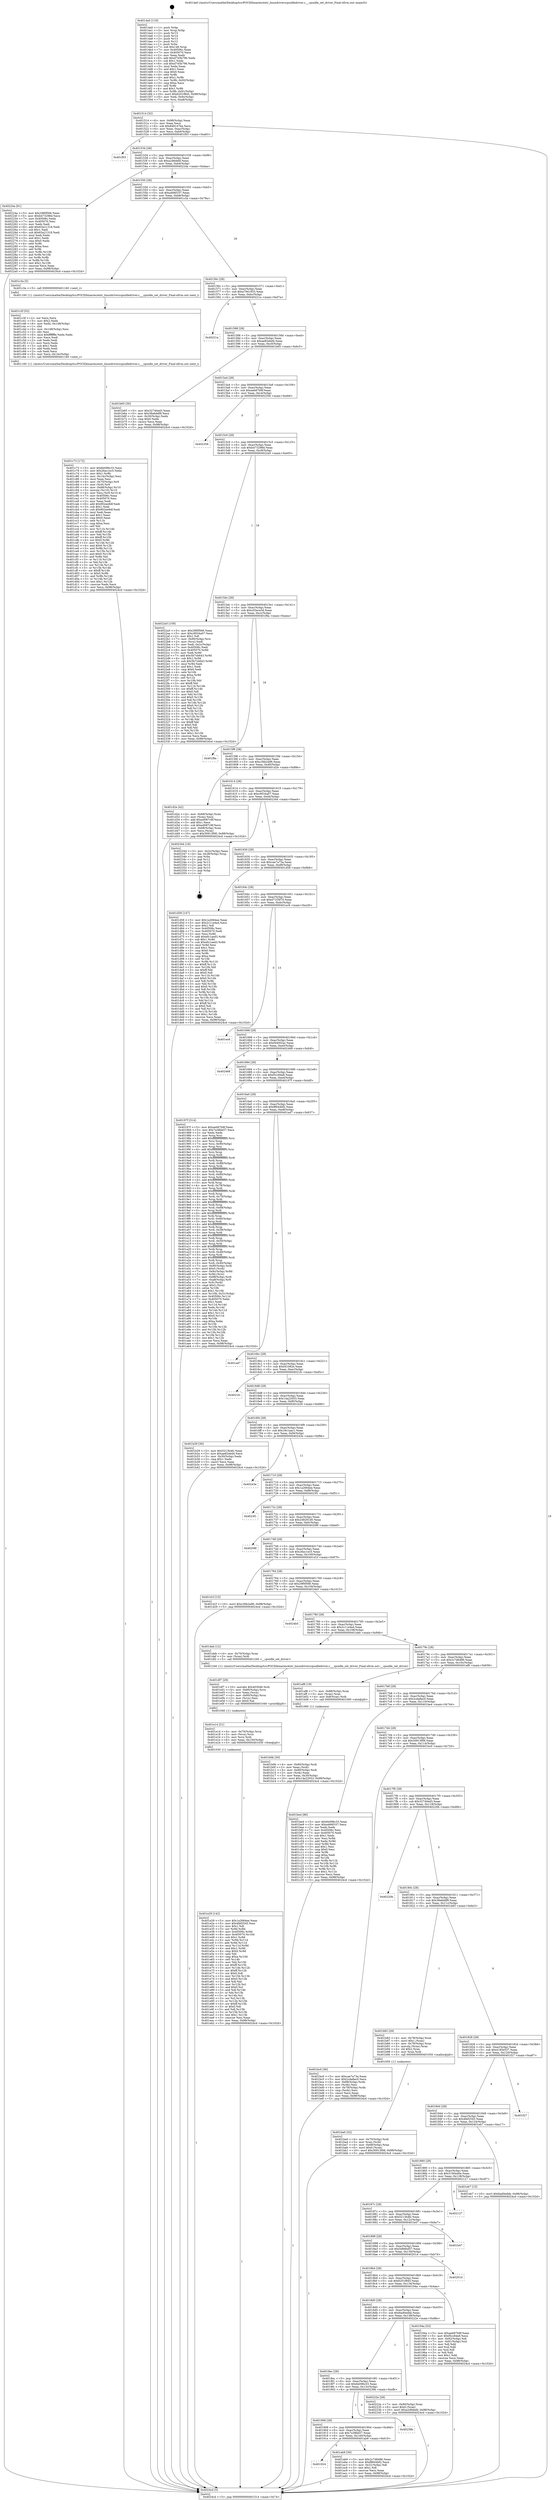 digraph "0x4014a0" {
  label = "0x4014a0 (/mnt/c/Users/mathe/Desktop/tcc/POCII/binaries/extr_linuxdriverscpuidledriver.c___cpuidle_set_driver_Final-ollvm.out::main(0))"
  labelloc = "t"
  node[shape=record]

  Entry [label="",width=0.3,height=0.3,shape=circle,fillcolor=black,style=filled]
  "0x401514" [label="{
     0x401514 [32]\l
     | [instrs]\l
     &nbsp;&nbsp;0x401514 \<+6\>: mov -0x98(%rbp),%eax\l
     &nbsp;&nbsp;0x40151a \<+2\>: mov %eax,%ecx\l
     &nbsp;&nbsp;0x40151c \<+6\>: sub $0x8491476a,%ecx\l
     &nbsp;&nbsp;0x401522 \<+6\>: mov %eax,-0xac(%rbp)\l
     &nbsp;&nbsp;0x401528 \<+6\>: mov %ecx,-0xb0(%rbp)\l
     &nbsp;&nbsp;0x40152e \<+6\>: je 0000000000401f03 \<main+0xa63\>\l
  }"]
  "0x401f03" [label="{
     0x401f03\l
  }", style=dashed]
  "0x401534" [label="{
     0x401534 [28]\l
     | [instrs]\l
     &nbsp;&nbsp;0x401534 \<+5\>: jmp 0000000000401539 \<main+0x99\>\l
     &nbsp;&nbsp;0x401539 \<+6\>: mov -0xac(%rbp),%eax\l
     &nbsp;&nbsp;0x40153f \<+5\>: sub $0xa2d6defd,%eax\l
     &nbsp;&nbsp;0x401544 \<+6\>: mov %eax,-0xb4(%rbp)\l
     &nbsp;&nbsp;0x40154a \<+6\>: je 000000000040224a \<main+0xdaa\>\l
  }"]
  Exit [label="",width=0.3,height=0.3,shape=circle,fillcolor=black,style=filled,peripheries=2]
  "0x40224a" [label="{
     0x40224a [91]\l
     | [instrs]\l
     &nbsp;&nbsp;0x40224a \<+5\>: mov $0x29f0f566,%eax\l
     &nbsp;&nbsp;0x40224f \<+5\>: mov $0xb473298d,%ecx\l
     &nbsp;&nbsp;0x402254 \<+7\>: mov 0x40506c,%edx\l
     &nbsp;&nbsp;0x40225b \<+7\>: mov 0x405070,%esi\l
     &nbsp;&nbsp;0x402262 \<+2\>: mov %edx,%edi\l
     &nbsp;&nbsp;0x402264 \<+6\>: add $0x63a21318,%edi\l
     &nbsp;&nbsp;0x40226a \<+3\>: sub $0x1,%edi\l
     &nbsp;&nbsp;0x40226d \<+6\>: sub $0x63a21318,%edi\l
     &nbsp;&nbsp;0x402273 \<+3\>: imul %edi,%edx\l
     &nbsp;&nbsp;0x402276 \<+3\>: and $0x1,%edx\l
     &nbsp;&nbsp;0x402279 \<+3\>: cmp $0x0,%edx\l
     &nbsp;&nbsp;0x40227c \<+4\>: sete %r8b\l
     &nbsp;&nbsp;0x402280 \<+3\>: cmp $0xa,%esi\l
     &nbsp;&nbsp;0x402283 \<+4\>: setl %r9b\l
     &nbsp;&nbsp;0x402287 \<+3\>: mov %r8b,%r10b\l
     &nbsp;&nbsp;0x40228a \<+3\>: and %r9b,%r10b\l
     &nbsp;&nbsp;0x40228d \<+3\>: xor %r9b,%r8b\l
     &nbsp;&nbsp;0x402290 \<+3\>: or %r8b,%r10b\l
     &nbsp;&nbsp;0x402293 \<+4\>: test $0x1,%r10b\l
     &nbsp;&nbsp;0x402297 \<+3\>: cmovne %ecx,%eax\l
     &nbsp;&nbsp;0x40229a \<+6\>: mov %eax,-0x98(%rbp)\l
     &nbsp;&nbsp;0x4022a0 \<+5\>: jmp 00000000004024cd \<main+0x102d\>\l
  }"]
  "0x401550" [label="{
     0x401550 [28]\l
     | [instrs]\l
     &nbsp;&nbsp;0x401550 \<+5\>: jmp 0000000000401555 \<main+0xb5\>\l
     &nbsp;&nbsp;0x401555 \<+6\>: mov -0xac(%rbp),%eax\l
     &nbsp;&nbsp;0x40155b \<+5\>: sub $0xa466f107,%eax\l
     &nbsp;&nbsp;0x401560 \<+6\>: mov %eax,-0xb8(%rbp)\l
     &nbsp;&nbsp;0x401566 \<+6\>: je 0000000000401c3a \<main+0x79a\>\l
  }"]
  "0x401e29" [label="{
     0x401e29 [142]\l
     | [instrs]\l
     &nbsp;&nbsp;0x401e29 \<+5\>: mov $0x1a2664ee,%eax\l
     &nbsp;&nbsp;0x401e2e \<+5\>: mov $0x4fef2545,%esi\l
     &nbsp;&nbsp;0x401e33 \<+2\>: mov $0x1,%dl\l
     &nbsp;&nbsp;0x401e35 \<+3\>: xor %r8d,%r8d\l
     &nbsp;&nbsp;0x401e38 \<+8\>: mov 0x40506c,%r9d\l
     &nbsp;&nbsp;0x401e40 \<+8\>: mov 0x405070,%r10d\l
     &nbsp;&nbsp;0x401e48 \<+4\>: sub $0x1,%r8d\l
     &nbsp;&nbsp;0x401e4c \<+3\>: mov %r9d,%r11d\l
     &nbsp;&nbsp;0x401e4f \<+3\>: add %r8d,%r11d\l
     &nbsp;&nbsp;0x401e52 \<+4\>: imul %r11d,%r9d\l
     &nbsp;&nbsp;0x401e56 \<+4\>: and $0x1,%r9d\l
     &nbsp;&nbsp;0x401e5a \<+4\>: cmp $0x0,%r9d\l
     &nbsp;&nbsp;0x401e5e \<+3\>: sete %bl\l
     &nbsp;&nbsp;0x401e61 \<+4\>: cmp $0xa,%r10d\l
     &nbsp;&nbsp;0x401e65 \<+4\>: setl %r14b\l
     &nbsp;&nbsp;0x401e69 \<+3\>: mov %bl,%r15b\l
     &nbsp;&nbsp;0x401e6c \<+4\>: xor $0xff,%r15b\l
     &nbsp;&nbsp;0x401e70 \<+3\>: mov %r14b,%r12b\l
     &nbsp;&nbsp;0x401e73 \<+4\>: xor $0xff,%r12b\l
     &nbsp;&nbsp;0x401e77 \<+3\>: xor $0x0,%dl\l
     &nbsp;&nbsp;0x401e7a \<+3\>: mov %r15b,%r13b\l
     &nbsp;&nbsp;0x401e7d \<+4\>: and $0x0,%r13b\l
     &nbsp;&nbsp;0x401e81 \<+2\>: and %dl,%bl\l
     &nbsp;&nbsp;0x401e83 \<+3\>: mov %r12b,%cl\l
     &nbsp;&nbsp;0x401e86 \<+3\>: and $0x0,%cl\l
     &nbsp;&nbsp;0x401e89 \<+3\>: and %dl,%r14b\l
     &nbsp;&nbsp;0x401e8c \<+3\>: or %bl,%r13b\l
     &nbsp;&nbsp;0x401e8f \<+3\>: or %r14b,%cl\l
     &nbsp;&nbsp;0x401e92 \<+3\>: xor %cl,%r13b\l
     &nbsp;&nbsp;0x401e95 \<+3\>: or %r12b,%r15b\l
     &nbsp;&nbsp;0x401e98 \<+4\>: xor $0xff,%r15b\l
     &nbsp;&nbsp;0x401e9c \<+3\>: or $0x0,%dl\l
     &nbsp;&nbsp;0x401e9f \<+3\>: and %dl,%r15b\l
     &nbsp;&nbsp;0x401ea2 \<+3\>: or %r15b,%r13b\l
     &nbsp;&nbsp;0x401ea5 \<+4\>: test $0x1,%r13b\l
     &nbsp;&nbsp;0x401ea9 \<+3\>: cmovne %esi,%eax\l
     &nbsp;&nbsp;0x401eac \<+6\>: mov %eax,-0x98(%rbp)\l
     &nbsp;&nbsp;0x401eb2 \<+5\>: jmp 00000000004024cd \<main+0x102d\>\l
  }"]
  "0x401c3a" [label="{
     0x401c3a [5]\l
     | [instrs]\l
     &nbsp;&nbsp;0x401c3a \<+5\>: call 0000000000401160 \<next_i\>\l
     | [calls]\l
     &nbsp;&nbsp;0x401160 \{1\} (/mnt/c/Users/mathe/Desktop/tcc/POCII/binaries/extr_linuxdriverscpuidledriver.c___cpuidle_set_driver_Final-ollvm.out::next_i)\l
  }"]
  "0x40156c" [label="{
     0x40156c [28]\l
     | [instrs]\l
     &nbsp;&nbsp;0x40156c \<+5\>: jmp 0000000000401571 \<main+0xd1\>\l
     &nbsp;&nbsp;0x401571 \<+6\>: mov -0xac(%rbp),%eax\l
     &nbsp;&nbsp;0x401577 \<+5\>: sub $0xa7941933,%eax\l
     &nbsp;&nbsp;0x40157c \<+6\>: mov %eax,-0xbc(%rbp)\l
     &nbsp;&nbsp;0x401582 \<+6\>: je 000000000040221a \<main+0xd7a\>\l
  }"]
  "0x401e14" [label="{
     0x401e14 [21]\l
     | [instrs]\l
     &nbsp;&nbsp;0x401e14 \<+4\>: mov -0x70(%rbp),%rcx\l
     &nbsp;&nbsp;0x401e18 \<+3\>: mov (%rcx),%rcx\l
     &nbsp;&nbsp;0x401e1b \<+3\>: mov %rcx,%rdi\l
     &nbsp;&nbsp;0x401e1e \<+6\>: mov %eax,-0x150(%rbp)\l
     &nbsp;&nbsp;0x401e24 \<+5\>: call 0000000000401030 \<free@plt\>\l
     | [calls]\l
     &nbsp;&nbsp;0x401030 \{1\} (unknown)\l
  }"]
  "0x40221a" [label="{
     0x40221a\l
  }", style=dashed]
  "0x401588" [label="{
     0x401588 [28]\l
     | [instrs]\l
     &nbsp;&nbsp;0x401588 \<+5\>: jmp 000000000040158d \<main+0xed\>\l
     &nbsp;&nbsp;0x40158d \<+6\>: mov -0xac(%rbp),%eax\l
     &nbsp;&nbsp;0x401593 \<+5\>: sub $0xae82ebd4,%eax\l
     &nbsp;&nbsp;0x401598 \<+6\>: mov %eax,-0xc0(%rbp)\l
     &nbsp;&nbsp;0x40159e \<+6\>: je 0000000000401b65 \<main+0x6c5\>\l
  }"]
  "0x401df7" [label="{
     0x401df7 [29]\l
     | [instrs]\l
     &nbsp;&nbsp;0x401df7 \<+10\>: movabs $0x4030d6,%rdi\l
     &nbsp;&nbsp;0x401e01 \<+4\>: mov -0x60(%rbp),%rcx\l
     &nbsp;&nbsp;0x401e05 \<+2\>: mov %eax,(%rcx)\l
     &nbsp;&nbsp;0x401e07 \<+4\>: mov -0x60(%rbp),%rcx\l
     &nbsp;&nbsp;0x401e0b \<+2\>: mov (%rcx),%esi\l
     &nbsp;&nbsp;0x401e0d \<+2\>: mov $0x0,%al\l
     &nbsp;&nbsp;0x401e0f \<+5\>: call 0000000000401040 \<printf@plt\>\l
     | [calls]\l
     &nbsp;&nbsp;0x401040 \{1\} (unknown)\l
  }"]
  "0x401b65" [label="{
     0x401b65 [30]\l
     | [instrs]\l
     &nbsp;&nbsp;0x401b65 \<+5\>: mov $0x32740ed3,%eax\l
     &nbsp;&nbsp;0x401b6a \<+5\>: mov $0x38a6ddf9,%ecx\l
     &nbsp;&nbsp;0x401b6f \<+3\>: mov -0x30(%rbp),%edx\l
     &nbsp;&nbsp;0x401b72 \<+3\>: cmp $0x0,%edx\l
     &nbsp;&nbsp;0x401b75 \<+3\>: cmove %ecx,%eax\l
     &nbsp;&nbsp;0x401b78 \<+6\>: mov %eax,-0x98(%rbp)\l
     &nbsp;&nbsp;0x401b7e \<+5\>: jmp 00000000004024cd \<main+0x102d\>\l
  }"]
  "0x4015a4" [label="{
     0x4015a4 [28]\l
     | [instrs]\l
     &nbsp;&nbsp;0x4015a4 \<+5\>: jmp 00000000004015a9 \<main+0x109\>\l
     &nbsp;&nbsp;0x4015a9 \<+6\>: mov -0xac(%rbp),%eax\l
     &nbsp;&nbsp;0x4015af \<+5\>: sub $0xaeb87b9f,%eax\l
     &nbsp;&nbsp;0x4015b4 \<+6\>: mov %eax,-0xc4(%rbp)\l
     &nbsp;&nbsp;0x4015ba \<+6\>: je 0000000000402356 \<main+0xeb6\>\l
  }"]
  "0x401c73" [label="{
     0x401c73 [172]\l
     | [instrs]\l
     &nbsp;&nbsp;0x401c73 \<+5\>: mov $0x6e096c33,%ecx\l
     &nbsp;&nbsp;0x401c78 \<+5\>: mov $0x26ac1ec5,%edx\l
     &nbsp;&nbsp;0x401c7d \<+3\>: mov $0x1,%r8b\l
     &nbsp;&nbsp;0x401c80 \<+6\>: mov -0x14c(%rbp),%esi\l
     &nbsp;&nbsp;0x401c86 \<+3\>: imul %eax,%esi\l
     &nbsp;&nbsp;0x401c89 \<+4\>: mov -0x70(%rbp),%r9\l
     &nbsp;&nbsp;0x401c8d \<+3\>: mov (%r9),%r9\l
     &nbsp;&nbsp;0x401c90 \<+4\>: mov -0x68(%rbp),%r10\l
     &nbsp;&nbsp;0x401c94 \<+3\>: movslq (%r10),%r10\l
     &nbsp;&nbsp;0x401c97 \<+4\>: mov %esi,(%r9,%r10,4)\l
     &nbsp;&nbsp;0x401c9b \<+7\>: mov 0x40506c,%eax\l
     &nbsp;&nbsp;0x401ca2 \<+7\>: mov 0x405070,%esi\l
     &nbsp;&nbsp;0x401ca9 \<+2\>: mov %eax,%edi\l
     &nbsp;&nbsp;0x401cab \<+6\>: add $0x902ee9df,%edi\l
     &nbsp;&nbsp;0x401cb1 \<+3\>: sub $0x1,%edi\l
     &nbsp;&nbsp;0x401cb4 \<+6\>: sub $0x902ee9df,%edi\l
     &nbsp;&nbsp;0x401cba \<+3\>: imul %edi,%eax\l
     &nbsp;&nbsp;0x401cbd \<+3\>: and $0x1,%eax\l
     &nbsp;&nbsp;0x401cc0 \<+3\>: cmp $0x0,%eax\l
     &nbsp;&nbsp;0x401cc3 \<+4\>: sete %r11b\l
     &nbsp;&nbsp;0x401cc7 \<+3\>: cmp $0xa,%esi\l
     &nbsp;&nbsp;0x401cca \<+3\>: setl %bl\l
     &nbsp;&nbsp;0x401ccd \<+3\>: mov %r11b,%r14b\l
     &nbsp;&nbsp;0x401cd0 \<+4\>: xor $0xff,%r14b\l
     &nbsp;&nbsp;0x401cd4 \<+3\>: mov %bl,%r15b\l
     &nbsp;&nbsp;0x401cd7 \<+4\>: xor $0xff,%r15b\l
     &nbsp;&nbsp;0x401cdb \<+4\>: xor $0x0,%r8b\l
     &nbsp;&nbsp;0x401cdf \<+3\>: mov %r14b,%r12b\l
     &nbsp;&nbsp;0x401ce2 \<+4\>: and $0x0,%r12b\l
     &nbsp;&nbsp;0x401ce6 \<+3\>: and %r8b,%r11b\l
     &nbsp;&nbsp;0x401ce9 \<+3\>: mov %r15b,%r13b\l
     &nbsp;&nbsp;0x401cec \<+4\>: and $0x0,%r13b\l
     &nbsp;&nbsp;0x401cf0 \<+3\>: and %r8b,%bl\l
     &nbsp;&nbsp;0x401cf3 \<+3\>: or %r11b,%r12b\l
     &nbsp;&nbsp;0x401cf6 \<+3\>: or %bl,%r13b\l
     &nbsp;&nbsp;0x401cf9 \<+3\>: xor %r13b,%r12b\l
     &nbsp;&nbsp;0x401cfc \<+3\>: or %r15b,%r14b\l
     &nbsp;&nbsp;0x401cff \<+4\>: xor $0xff,%r14b\l
     &nbsp;&nbsp;0x401d03 \<+4\>: or $0x0,%r8b\l
     &nbsp;&nbsp;0x401d07 \<+3\>: and %r8b,%r14b\l
     &nbsp;&nbsp;0x401d0a \<+3\>: or %r14b,%r12b\l
     &nbsp;&nbsp;0x401d0d \<+4\>: test $0x1,%r12b\l
     &nbsp;&nbsp;0x401d11 \<+3\>: cmovne %edx,%ecx\l
     &nbsp;&nbsp;0x401d14 \<+6\>: mov %ecx,-0x98(%rbp)\l
     &nbsp;&nbsp;0x401d1a \<+5\>: jmp 00000000004024cd \<main+0x102d\>\l
  }"]
  "0x402356" [label="{
     0x402356\l
  }", style=dashed]
  "0x4015c0" [label="{
     0x4015c0 [28]\l
     | [instrs]\l
     &nbsp;&nbsp;0x4015c0 \<+5\>: jmp 00000000004015c5 \<main+0x125\>\l
     &nbsp;&nbsp;0x4015c5 \<+6\>: mov -0xac(%rbp),%eax\l
     &nbsp;&nbsp;0x4015cb \<+5\>: sub $0xb473298d,%eax\l
     &nbsp;&nbsp;0x4015d0 \<+6\>: mov %eax,-0xc8(%rbp)\l
     &nbsp;&nbsp;0x4015d6 \<+6\>: je 00000000004022a5 \<main+0xe05\>\l
  }"]
  "0x401c3f" [label="{
     0x401c3f [52]\l
     | [instrs]\l
     &nbsp;&nbsp;0x401c3f \<+2\>: xor %ecx,%ecx\l
     &nbsp;&nbsp;0x401c41 \<+5\>: mov $0x2,%edx\l
     &nbsp;&nbsp;0x401c46 \<+6\>: mov %edx,-0x148(%rbp)\l
     &nbsp;&nbsp;0x401c4c \<+1\>: cltd\l
     &nbsp;&nbsp;0x401c4d \<+6\>: mov -0x148(%rbp),%esi\l
     &nbsp;&nbsp;0x401c53 \<+2\>: idiv %esi\l
     &nbsp;&nbsp;0x401c55 \<+6\>: imul $0xfffffffe,%edx,%edx\l
     &nbsp;&nbsp;0x401c5b \<+2\>: mov %ecx,%edi\l
     &nbsp;&nbsp;0x401c5d \<+2\>: sub %edx,%edi\l
     &nbsp;&nbsp;0x401c5f \<+2\>: mov %ecx,%edx\l
     &nbsp;&nbsp;0x401c61 \<+3\>: sub $0x1,%edx\l
     &nbsp;&nbsp;0x401c64 \<+2\>: add %edx,%edi\l
     &nbsp;&nbsp;0x401c66 \<+2\>: sub %edi,%ecx\l
     &nbsp;&nbsp;0x401c68 \<+6\>: mov %ecx,-0x14c(%rbp)\l
     &nbsp;&nbsp;0x401c6e \<+5\>: call 0000000000401160 \<next_i\>\l
     | [calls]\l
     &nbsp;&nbsp;0x401160 \{1\} (/mnt/c/Users/mathe/Desktop/tcc/POCII/binaries/extr_linuxdriverscpuidledriver.c___cpuidle_set_driver_Final-ollvm.out::next_i)\l
  }"]
  "0x4022a5" [label="{
     0x4022a5 [159]\l
     | [instrs]\l
     &nbsp;&nbsp;0x4022a5 \<+5\>: mov $0x29f0f566,%eax\l
     &nbsp;&nbsp;0x4022aa \<+5\>: mov $0xc9034a07,%ecx\l
     &nbsp;&nbsp;0x4022af \<+2\>: mov $0x1,%dl\l
     &nbsp;&nbsp;0x4022b1 \<+7\>: mov -0x90(%rbp),%rsi\l
     &nbsp;&nbsp;0x4022b8 \<+2\>: mov (%rsi),%edi\l
     &nbsp;&nbsp;0x4022ba \<+3\>: mov %edi,-0x2c(%rbp)\l
     &nbsp;&nbsp;0x4022bd \<+7\>: mov 0x40506c,%edi\l
     &nbsp;&nbsp;0x4022c4 \<+8\>: mov 0x405070,%r8d\l
     &nbsp;&nbsp;0x4022cc \<+3\>: mov %edi,%r9d\l
     &nbsp;&nbsp;0x4022cf \<+7\>: add $0x5b7cb643,%r9d\l
     &nbsp;&nbsp;0x4022d6 \<+4\>: sub $0x1,%r9d\l
     &nbsp;&nbsp;0x4022da \<+7\>: sub $0x5b7cb643,%r9d\l
     &nbsp;&nbsp;0x4022e1 \<+4\>: imul %r9d,%edi\l
     &nbsp;&nbsp;0x4022e5 \<+3\>: and $0x1,%edi\l
     &nbsp;&nbsp;0x4022e8 \<+3\>: cmp $0x0,%edi\l
     &nbsp;&nbsp;0x4022eb \<+4\>: sete %r10b\l
     &nbsp;&nbsp;0x4022ef \<+4\>: cmp $0xa,%r8d\l
     &nbsp;&nbsp;0x4022f3 \<+4\>: setl %r11b\l
     &nbsp;&nbsp;0x4022f7 \<+3\>: mov %r10b,%bl\l
     &nbsp;&nbsp;0x4022fa \<+3\>: xor $0xff,%bl\l
     &nbsp;&nbsp;0x4022fd \<+3\>: mov %r11b,%r14b\l
     &nbsp;&nbsp;0x402300 \<+4\>: xor $0xff,%r14b\l
     &nbsp;&nbsp;0x402304 \<+3\>: xor $0x0,%dl\l
     &nbsp;&nbsp;0x402307 \<+3\>: mov %bl,%r15b\l
     &nbsp;&nbsp;0x40230a \<+4\>: and $0x0,%r15b\l
     &nbsp;&nbsp;0x40230e \<+3\>: and %dl,%r10b\l
     &nbsp;&nbsp;0x402311 \<+3\>: mov %r14b,%r12b\l
     &nbsp;&nbsp;0x402314 \<+4\>: and $0x0,%r12b\l
     &nbsp;&nbsp;0x402318 \<+3\>: and %dl,%r11b\l
     &nbsp;&nbsp;0x40231b \<+3\>: or %r10b,%r15b\l
     &nbsp;&nbsp;0x40231e \<+3\>: or %r11b,%r12b\l
     &nbsp;&nbsp;0x402321 \<+3\>: xor %r12b,%r15b\l
     &nbsp;&nbsp;0x402324 \<+3\>: or %r14b,%bl\l
     &nbsp;&nbsp;0x402327 \<+3\>: xor $0xff,%bl\l
     &nbsp;&nbsp;0x40232a \<+3\>: or $0x0,%dl\l
     &nbsp;&nbsp;0x40232d \<+2\>: and %dl,%bl\l
     &nbsp;&nbsp;0x40232f \<+3\>: or %bl,%r15b\l
     &nbsp;&nbsp;0x402332 \<+4\>: test $0x1,%r15b\l
     &nbsp;&nbsp;0x402336 \<+3\>: cmovne %ecx,%eax\l
     &nbsp;&nbsp;0x402339 \<+6\>: mov %eax,-0x98(%rbp)\l
     &nbsp;&nbsp;0x40233f \<+5\>: jmp 00000000004024cd \<main+0x102d\>\l
  }"]
  "0x4015dc" [label="{
     0x4015dc [28]\l
     | [instrs]\l
     &nbsp;&nbsp;0x4015dc \<+5\>: jmp 00000000004015e1 \<main+0x141\>\l
     &nbsp;&nbsp;0x4015e1 \<+6\>: mov -0xac(%rbp),%eax\l
     &nbsp;&nbsp;0x4015e7 \<+5\>: sub $0xc02eca3d,%eax\l
     &nbsp;&nbsp;0x4015ec \<+6\>: mov %eax,-0xcc(%rbp)\l
     &nbsp;&nbsp;0x4015f2 \<+6\>: je 0000000000401f8a \<main+0xaea\>\l
  }"]
  "0x401ba0" [label="{
     0x401ba0 [32]\l
     | [instrs]\l
     &nbsp;&nbsp;0x401ba0 \<+4\>: mov -0x70(%rbp),%rdi\l
     &nbsp;&nbsp;0x401ba4 \<+3\>: mov %rax,(%rdi)\l
     &nbsp;&nbsp;0x401ba7 \<+4\>: mov -0x68(%rbp),%rax\l
     &nbsp;&nbsp;0x401bab \<+6\>: movl $0x0,(%rax)\l
     &nbsp;&nbsp;0x401bb1 \<+10\>: movl $0x30913f06,-0x98(%rbp)\l
     &nbsp;&nbsp;0x401bbb \<+5\>: jmp 00000000004024cd \<main+0x102d\>\l
  }"]
  "0x401f8a" [label="{
     0x401f8a\l
  }", style=dashed]
  "0x4015f8" [label="{
     0x4015f8 [28]\l
     | [instrs]\l
     &nbsp;&nbsp;0x4015f8 \<+5\>: jmp 00000000004015fd \<main+0x15d\>\l
     &nbsp;&nbsp;0x4015fd \<+6\>: mov -0xac(%rbp),%eax\l
     &nbsp;&nbsp;0x401603 \<+5\>: sub $0xc36b2a96,%eax\l
     &nbsp;&nbsp;0x401608 \<+6\>: mov %eax,-0xd0(%rbp)\l
     &nbsp;&nbsp;0x40160e \<+6\>: je 0000000000401d2e \<main+0x88e\>\l
  }"]
  "0x401b0b" [label="{
     0x401b0b [30]\l
     | [instrs]\l
     &nbsp;&nbsp;0x401b0b \<+4\>: mov -0x80(%rbp),%rdi\l
     &nbsp;&nbsp;0x401b0f \<+2\>: mov %eax,(%rdi)\l
     &nbsp;&nbsp;0x401b11 \<+4\>: mov -0x80(%rbp),%rdi\l
     &nbsp;&nbsp;0x401b15 \<+2\>: mov (%rdi),%eax\l
     &nbsp;&nbsp;0x401b17 \<+3\>: mov %eax,-0x30(%rbp)\l
     &nbsp;&nbsp;0x401b1a \<+10\>: movl $0x14a22053,-0x98(%rbp)\l
     &nbsp;&nbsp;0x401b24 \<+5\>: jmp 00000000004024cd \<main+0x102d\>\l
  }"]
  "0x401d2e" [label="{
     0x401d2e [42]\l
     | [instrs]\l
     &nbsp;&nbsp;0x401d2e \<+4\>: mov -0x68(%rbp),%rax\l
     &nbsp;&nbsp;0x401d32 \<+2\>: mov (%rax),%ecx\l
     &nbsp;&nbsp;0x401d34 \<+6\>: add $0xed087c9f,%ecx\l
     &nbsp;&nbsp;0x401d3a \<+3\>: add $0x1,%ecx\l
     &nbsp;&nbsp;0x401d3d \<+6\>: sub $0xed087c9f,%ecx\l
     &nbsp;&nbsp;0x401d43 \<+4\>: mov -0x68(%rbp),%rax\l
     &nbsp;&nbsp;0x401d47 \<+2\>: mov %ecx,(%rax)\l
     &nbsp;&nbsp;0x401d49 \<+10\>: movl $0x30913f06,-0x98(%rbp)\l
     &nbsp;&nbsp;0x401d53 \<+5\>: jmp 00000000004024cd \<main+0x102d\>\l
  }"]
  "0x401614" [label="{
     0x401614 [28]\l
     | [instrs]\l
     &nbsp;&nbsp;0x401614 \<+5\>: jmp 0000000000401619 \<main+0x179\>\l
     &nbsp;&nbsp;0x401619 \<+6\>: mov -0xac(%rbp),%eax\l
     &nbsp;&nbsp;0x40161f \<+5\>: sub $0xc9034a07,%eax\l
     &nbsp;&nbsp;0x401624 \<+6\>: mov %eax,-0xd4(%rbp)\l
     &nbsp;&nbsp;0x40162a \<+6\>: je 0000000000402344 \<main+0xea4\>\l
  }"]
  "0x401924" [label="{
     0x401924\l
  }", style=dashed]
  "0x402344" [label="{
     0x402344 [18]\l
     | [instrs]\l
     &nbsp;&nbsp;0x402344 \<+3\>: mov -0x2c(%rbp),%eax\l
     &nbsp;&nbsp;0x402347 \<+4\>: lea -0x28(%rbp),%rsp\l
     &nbsp;&nbsp;0x40234b \<+1\>: pop %rbx\l
     &nbsp;&nbsp;0x40234c \<+2\>: pop %r12\l
     &nbsp;&nbsp;0x40234e \<+2\>: pop %r13\l
     &nbsp;&nbsp;0x402350 \<+2\>: pop %r14\l
     &nbsp;&nbsp;0x402352 \<+2\>: pop %r15\l
     &nbsp;&nbsp;0x402354 \<+1\>: pop %rbp\l
     &nbsp;&nbsp;0x402355 \<+1\>: ret\l
  }"]
  "0x401630" [label="{
     0x401630 [28]\l
     | [instrs]\l
     &nbsp;&nbsp;0x401630 \<+5\>: jmp 0000000000401635 \<main+0x195\>\l
     &nbsp;&nbsp;0x401635 \<+6\>: mov -0xac(%rbp),%eax\l
     &nbsp;&nbsp;0x40163b \<+5\>: sub $0xcae7a73a,%eax\l
     &nbsp;&nbsp;0x401640 \<+6\>: mov %eax,-0xd8(%rbp)\l
     &nbsp;&nbsp;0x401646 \<+6\>: je 0000000000401d58 \<main+0x8b8\>\l
  }"]
  "0x401ab9" [label="{
     0x401ab9 [30]\l
     | [instrs]\l
     &nbsp;&nbsp;0x401ab9 \<+5\>: mov $0x2c7d6486,%eax\l
     &nbsp;&nbsp;0x401abe \<+5\>: mov $0xf8644bf2,%ecx\l
     &nbsp;&nbsp;0x401ac3 \<+3\>: mov -0x31(%rbp),%dl\l
     &nbsp;&nbsp;0x401ac6 \<+3\>: test $0x1,%dl\l
     &nbsp;&nbsp;0x401ac9 \<+3\>: cmovne %ecx,%eax\l
     &nbsp;&nbsp;0x401acc \<+6\>: mov %eax,-0x98(%rbp)\l
     &nbsp;&nbsp;0x401ad2 \<+5\>: jmp 00000000004024cd \<main+0x102d\>\l
  }"]
  "0x401d58" [label="{
     0x401d58 [147]\l
     | [instrs]\l
     &nbsp;&nbsp;0x401d58 \<+5\>: mov $0x1a2664ee,%eax\l
     &nbsp;&nbsp;0x401d5d \<+5\>: mov $0x2c11e4a4,%ecx\l
     &nbsp;&nbsp;0x401d62 \<+2\>: mov $0x1,%dl\l
     &nbsp;&nbsp;0x401d64 \<+7\>: mov 0x40506c,%esi\l
     &nbsp;&nbsp;0x401d6b \<+7\>: mov 0x405070,%edi\l
     &nbsp;&nbsp;0x401d72 \<+3\>: mov %esi,%r8d\l
     &nbsp;&nbsp;0x401d75 \<+7\>: add $0xefc1aed3,%r8d\l
     &nbsp;&nbsp;0x401d7c \<+4\>: sub $0x1,%r8d\l
     &nbsp;&nbsp;0x401d80 \<+7\>: sub $0xefc1aed3,%r8d\l
     &nbsp;&nbsp;0x401d87 \<+4\>: imul %r8d,%esi\l
     &nbsp;&nbsp;0x401d8b \<+3\>: and $0x1,%esi\l
     &nbsp;&nbsp;0x401d8e \<+3\>: cmp $0x0,%esi\l
     &nbsp;&nbsp;0x401d91 \<+4\>: sete %r9b\l
     &nbsp;&nbsp;0x401d95 \<+3\>: cmp $0xa,%edi\l
     &nbsp;&nbsp;0x401d98 \<+4\>: setl %r10b\l
     &nbsp;&nbsp;0x401d9c \<+3\>: mov %r9b,%r11b\l
     &nbsp;&nbsp;0x401d9f \<+4\>: xor $0xff,%r11b\l
     &nbsp;&nbsp;0x401da3 \<+3\>: mov %r10b,%bl\l
     &nbsp;&nbsp;0x401da6 \<+3\>: xor $0xff,%bl\l
     &nbsp;&nbsp;0x401da9 \<+3\>: xor $0x0,%dl\l
     &nbsp;&nbsp;0x401dac \<+3\>: mov %r11b,%r14b\l
     &nbsp;&nbsp;0x401daf \<+4\>: and $0x0,%r14b\l
     &nbsp;&nbsp;0x401db3 \<+3\>: and %dl,%r9b\l
     &nbsp;&nbsp;0x401db6 \<+3\>: mov %bl,%r15b\l
     &nbsp;&nbsp;0x401db9 \<+4\>: and $0x0,%r15b\l
     &nbsp;&nbsp;0x401dbd \<+3\>: and %dl,%r10b\l
     &nbsp;&nbsp;0x401dc0 \<+3\>: or %r9b,%r14b\l
     &nbsp;&nbsp;0x401dc3 \<+3\>: or %r10b,%r15b\l
     &nbsp;&nbsp;0x401dc6 \<+3\>: xor %r15b,%r14b\l
     &nbsp;&nbsp;0x401dc9 \<+3\>: or %bl,%r11b\l
     &nbsp;&nbsp;0x401dcc \<+4\>: xor $0xff,%r11b\l
     &nbsp;&nbsp;0x401dd0 \<+3\>: or $0x0,%dl\l
     &nbsp;&nbsp;0x401dd3 \<+3\>: and %dl,%r11b\l
     &nbsp;&nbsp;0x401dd6 \<+3\>: or %r11b,%r14b\l
     &nbsp;&nbsp;0x401dd9 \<+4\>: test $0x1,%r14b\l
     &nbsp;&nbsp;0x401ddd \<+3\>: cmovne %ecx,%eax\l
     &nbsp;&nbsp;0x401de0 \<+6\>: mov %eax,-0x98(%rbp)\l
     &nbsp;&nbsp;0x401de6 \<+5\>: jmp 00000000004024cd \<main+0x102d\>\l
  }"]
  "0x40164c" [label="{
     0x40164c [28]\l
     | [instrs]\l
     &nbsp;&nbsp;0x40164c \<+5\>: jmp 0000000000401651 \<main+0x1b1\>\l
     &nbsp;&nbsp;0x401651 \<+6\>: mov -0xac(%rbp),%eax\l
     &nbsp;&nbsp;0x401657 \<+5\>: sub $0xd71f3970,%eax\l
     &nbsp;&nbsp;0x40165c \<+6\>: mov %eax,-0xdc(%rbp)\l
     &nbsp;&nbsp;0x401662 \<+6\>: je 0000000000401ec6 \<main+0xa26\>\l
  }"]
  "0x401908" [label="{
     0x401908 [28]\l
     | [instrs]\l
     &nbsp;&nbsp;0x401908 \<+5\>: jmp 000000000040190d \<main+0x46d\>\l
     &nbsp;&nbsp;0x40190d \<+6\>: mov -0xac(%rbp),%eax\l
     &nbsp;&nbsp;0x401913 \<+5\>: sub $0x7a38bb57,%eax\l
     &nbsp;&nbsp;0x401918 \<+6\>: mov %eax,-0x140(%rbp)\l
     &nbsp;&nbsp;0x40191e \<+6\>: je 0000000000401ab9 \<main+0x619\>\l
  }"]
  "0x401ec6" [label="{
     0x401ec6\l
  }", style=dashed]
  "0x401668" [label="{
     0x401668 [28]\l
     | [instrs]\l
     &nbsp;&nbsp;0x401668 \<+5\>: jmp 000000000040166d \<main+0x1cd\>\l
     &nbsp;&nbsp;0x40166d \<+6\>: mov -0xac(%rbp),%eax\l
     &nbsp;&nbsp;0x401673 \<+5\>: sub $0xf44002ac,%eax\l
     &nbsp;&nbsp;0x401678 \<+6\>: mov %eax,-0xe0(%rbp)\l
     &nbsp;&nbsp;0x40167e \<+6\>: je 0000000000402468 \<main+0xfc8\>\l
  }"]
  "0x40239b" [label="{
     0x40239b\l
  }", style=dashed]
  "0x402468" [label="{
     0x402468\l
  }", style=dashed]
  "0x401684" [label="{
     0x401684 [28]\l
     | [instrs]\l
     &nbsp;&nbsp;0x401684 \<+5\>: jmp 0000000000401689 \<main+0x1e9\>\l
     &nbsp;&nbsp;0x401689 \<+6\>: mov -0xac(%rbp),%eax\l
     &nbsp;&nbsp;0x40168f \<+5\>: sub $0xf5cc84e8,%eax\l
     &nbsp;&nbsp;0x401694 \<+6\>: mov %eax,-0xe4(%rbp)\l
     &nbsp;&nbsp;0x40169a \<+6\>: je 000000000040197f \<main+0x4df\>\l
  }"]
  "0x4018ec" [label="{
     0x4018ec [28]\l
     | [instrs]\l
     &nbsp;&nbsp;0x4018ec \<+5\>: jmp 00000000004018f1 \<main+0x451\>\l
     &nbsp;&nbsp;0x4018f1 \<+6\>: mov -0xac(%rbp),%eax\l
     &nbsp;&nbsp;0x4018f7 \<+5\>: sub $0x6e096c33,%eax\l
     &nbsp;&nbsp;0x4018fc \<+6\>: mov %eax,-0x13c(%rbp)\l
     &nbsp;&nbsp;0x401902 \<+6\>: je 000000000040239b \<main+0xefb\>\l
  }"]
  "0x40197f" [label="{
     0x40197f [314]\l
     | [instrs]\l
     &nbsp;&nbsp;0x40197f \<+5\>: mov $0xaeb87b9f,%eax\l
     &nbsp;&nbsp;0x401984 \<+5\>: mov $0x7a38bb57,%ecx\l
     &nbsp;&nbsp;0x401989 \<+2\>: xor %edx,%edx\l
     &nbsp;&nbsp;0x40198b \<+3\>: mov %rsp,%rsi\l
     &nbsp;&nbsp;0x40198e \<+4\>: add $0xfffffffffffffff0,%rsi\l
     &nbsp;&nbsp;0x401992 \<+3\>: mov %rsi,%rsp\l
     &nbsp;&nbsp;0x401995 \<+7\>: mov %rsi,-0x90(%rbp)\l
     &nbsp;&nbsp;0x40199c \<+3\>: mov %rsp,%rsi\l
     &nbsp;&nbsp;0x40199f \<+4\>: add $0xfffffffffffffff0,%rsi\l
     &nbsp;&nbsp;0x4019a3 \<+3\>: mov %rsi,%rsp\l
     &nbsp;&nbsp;0x4019a6 \<+3\>: mov %rsp,%rdi\l
     &nbsp;&nbsp;0x4019a9 \<+4\>: add $0xfffffffffffffff0,%rdi\l
     &nbsp;&nbsp;0x4019ad \<+3\>: mov %rdi,%rsp\l
     &nbsp;&nbsp;0x4019b0 \<+7\>: mov %rdi,-0x88(%rbp)\l
     &nbsp;&nbsp;0x4019b7 \<+3\>: mov %rsp,%rdi\l
     &nbsp;&nbsp;0x4019ba \<+4\>: add $0xfffffffffffffff0,%rdi\l
     &nbsp;&nbsp;0x4019be \<+3\>: mov %rdi,%rsp\l
     &nbsp;&nbsp;0x4019c1 \<+4\>: mov %rdi,-0x80(%rbp)\l
     &nbsp;&nbsp;0x4019c5 \<+3\>: mov %rsp,%rdi\l
     &nbsp;&nbsp;0x4019c8 \<+4\>: add $0xfffffffffffffff0,%rdi\l
     &nbsp;&nbsp;0x4019cc \<+3\>: mov %rdi,%rsp\l
     &nbsp;&nbsp;0x4019cf \<+4\>: mov %rdi,-0x78(%rbp)\l
     &nbsp;&nbsp;0x4019d3 \<+3\>: mov %rsp,%rdi\l
     &nbsp;&nbsp;0x4019d6 \<+4\>: add $0xfffffffffffffff0,%rdi\l
     &nbsp;&nbsp;0x4019da \<+3\>: mov %rdi,%rsp\l
     &nbsp;&nbsp;0x4019dd \<+4\>: mov %rdi,-0x70(%rbp)\l
     &nbsp;&nbsp;0x4019e1 \<+3\>: mov %rsp,%rdi\l
     &nbsp;&nbsp;0x4019e4 \<+4\>: add $0xfffffffffffffff0,%rdi\l
     &nbsp;&nbsp;0x4019e8 \<+3\>: mov %rdi,%rsp\l
     &nbsp;&nbsp;0x4019eb \<+4\>: mov %rdi,-0x68(%rbp)\l
     &nbsp;&nbsp;0x4019ef \<+3\>: mov %rsp,%rdi\l
     &nbsp;&nbsp;0x4019f2 \<+4\>: add $0xfffffffffffffff0,%rdi\l
     &nbsp;&nbsp;0x4019f6 \<+3\>: mov %rdi,%rsp\l
     &nbsp;&nbsp;0x4019f9 \<+4\>: mov %rdi,-0x60(%rbp)\l
     &nbsp;&nbsp;0x4019fd \<+3\>: mov %rsp,%rdi\l
     &nbsp;&nbsp;0x401a00 \<+4\>: add $0xfffffffffffffff0,%rdi\l
     &nbsp;&nbsp;0x401a04 \<+3\>: mov %rdi,%rsp\l
     &nbsp;&nbsp;0x401a07 \<+4\>: mov %rdi,-0x58(%rbp)\l
     &nbsp;&nbsp;0x401a0b \<+3\>: mov %rsp,%rdi\l
     &nbsp;&nbsp;0x401a0e \<+4\>: add $0xfffffffffffffff0,%rdi\l
     &nbsp;&nbsp;0x401a12 \<+3\>: mov %rdi,%rsp\l
     &nbsp;&nbsp;0x401a15 \<+4\>: mov %rdi,-0x50(%rbp)\l
     &nbsp;&nbsp;0x401a19 \<+3\>: mov %rsp,%rdi\l
     &nbsp;&nbsp;0x401a1c \<+4\>: add $0xfffffffffffffff0,%rdi\l
     &nbsp;&nbsp;0x401a20 \<+3\>: mov %rdi,%rsp\l
     &nbsp;&nbsp;0x401a23 \<+4\>: mov %rdi,-0x48(%rbp)\l
     &nbsp;&nbsp;0x401a27 \<+3\>: mov %rsp,%rdi\l
     &nbsp;&nbsp;0x401a2a \<+4\>: add $0xfffffffffffffff0,%rdi\l
     &nbsp;&nbsp;0x401a2e \<+3\>: mov %rdi,%rsp\l
     &nbsp;&nbsp;0x401a31 \<+4\>: mov %rdi,-0x40(%rbp)\l
     &nbsp;&nbsp;0x401a35 \<+7\>: mov -0x90(%rbp),%rdi\l
     &nbsp;&nbsp;0x401a3c \<+6\>: movl $0x0,(%rdi)\l
     &nbsp;&nbsp;0x401a42 \<+7\>: mov -0x9c(%rbp),%r8d\l
     &nbsp;&nbsp;0x401a49 \<+3\>: mov %r8d,(%rsi)\l
     &nbsp;&nbsp;0x401a4c \<+7\>: mov -0x88(%rbp),%rdi\l
     &nbsp;&nbsp;0x401a53 \<+7\>: mov -0xa8(%rbp),%r9\l
     &nbsp;&nbsp;0x401a5a \<+3\>: mov %r9,(%rdi)\l
     &nbsp;&nbsp;0x401a5d \<+3\>: cmpl $0x2,(%rsi)\l
     &nbsp;&nbsp;0x401a60 \<+4\>: setne %r10b\l
     &nbsp;&nbsp;0x401a64 \<+4\>: and $0x1,%r10b\l
     &nbsp;&nbsp;0x401a68 \<+4\>: mov %r10b,-0x31(%rbp)\l
     &nbsp;&nbsp;0x401a6c \<+8\>: mov 0x40506c,%r11d\l
     &nbsp;&nbsp;0x401a74 \<+7\>: mov 0x405070,%ebx\l
     &nbsp;&nbsp;0x401a7b \<+3\>: sub $0x1,%edx\l
     &nbsp;&nbsp;0x401a7e \<+3\>: mov %r11d,%r14d\l
     &nbsp;&nbsp;0x401a81 \<+3\>: add %edx,%r14d\l
     &nbsp;&nbsp;0x401a84 \<+4\>: imul %r14d,%r11d\l
     &nbsp;&nbsp;0x401a88 \<+4\>: and $0x1,%r11d\l
     &nbsp;&nbsp;0x401a8c \<+4\>: cmp $0x0,%r11d\l
     &nbsp;&nbsp;0x401a90 \<+4\>: sete %r10b\l
     &nbsp;&nbsp;0x401a94 \<+3\>: cmp $0xa,%ebx\l
     &nbsp;&nbsp;0x401a97 \<+4\>: setl %r15b\l
     &nbsp;&nbsp;0x401a9b \<+3\>: mov %r10b,%r12b\l
     &nbsp;&nbsp;0x401a9e \<+3\>: and %r15b,%r12b\l
     &nbsp;&nbsp;0x401aa1 \<+3\>: xor %r15b,%r10b\l
     &nbsp;&nbsp;0x401aa4 \<+3\>: or %r10b,%r12b\l
     &nbsp;&nbsp;0x401aa7 \<+4\>: test $0x1,%r12b\l
     &nbsp;&nbsp;0x401aab \<+3\>: cmovne %ecx,%eax\l
     &nbsp;&nbsp;0x401aae \<+6\>: mov %eax,-0x98(%rbp)\l
     &nbsp;&nbsp;0x401ab4 \<+5\>: jmp 00000000004024cd \<main+0x102d\>\l
  }"]
  "0x4016a0" [label="{
     0x4016a0 [28]\l
     | [instrs]\l
     &nbsp;&nbsp;0x4016a0 \<+5\>: jmp 00000000004016a5 \<main+0x205\>\l
     &nbsp;&nbsp;0x4016a5 \<+6\>: mov -0xac(%rbp),%eax\l
     &nbsp;&nbsp;0x4016ab \<+5\>: sub $0xf8644bf2,%eax\l
     &nbsp;&nbsp;0x4016b0 \<+6\>: mov %eax,-0xe8(%rbp)\l
     &nbsp;&nbsp;0x4016b6 \<+6\>: je 0000000000401ad7 \<main+0x637\>\l
  }"]
  "0x40222e" [label="{
     0x40222e [28]\l
     | [instrs]\l
     &nbsp;&nbsp;0x40222e \<+7\>: mov -0x90(%rbp),%rax\l
     &nbsp;&nbsp;0x402235 \<+6\>: movl $0x0,(%rax)\l
     &nbsp;&nbsp;0x40223b \<+10\>: movl $0xa2d6defd,-0x98(%rbp)\l
     &nbsp;&nbsp;0x402245 \<+5\>: jmp 00000000004024cd \<main+0x102d\>\l
  }"]
  "0x401ad7" [label="{
     0x401ad7\l
  }", style=dashed]
  "0x4016bc" [label="{
     0x4016bc [28]\l
     | [instrs]\l
     &nbsp;&nbsp;0x4016bc \<+5\>: jmp 00000000004016c1 \<main+0x221\>\l
     &nbsp;&nbsp;0x4016c1 \<+6\>: mov -0xac(%rbp),%eax\l
     &nbsp;&nbsp;0x4016c7 \<+5\>: sub $0xf41082e,%eax\l
     &nbsp;&nbsp;0x4016cc \<+6\>: mov %eax,-0xec(%rbp)\l
     &nbsp;&nbsp;0x4016d2 \<+6\>: je 00000000004021fc \<main+0xd5c\>\l
  }"]
  "0x4014a0" [label="{
     0x4014a0 [116]\l
     | [instrs]\l
     &nbsp;&nbsp;0x4014a0 \<+1\>: push %rbp\l
     &nbsp;&nbsp;0x4014a1 \<+3\>: mov %rsp,%rbp\l
     &nbsp;&nbsp;0x4014a4 \<+2\>: push %r15\l
     &nbsp;&nbsp;0x4014a6 \<+2\>: push %r14\l
     &nbsp;&nbsp;0x4014a8 \<+2\>: push %r13\l
     &nbsp;&nbsp;0x4014aa \<+2\>: push %r12\l
     &nbsp;&nbsp;0x4014ac \<+1\>: push %rbx\l
     &nbsp;&nbsp;0x4014ad \<+7\>: sub $0x148,%rsp\l
     &nbsp;&nbsp;0x4014b4 \<+7\>: mov 0x40506c,%eax\l
     &nbsp;&nbsp;0x4014bb \<+7\>: mov 0x405070,%ecx\l
     &nbsp;&nbsp;0x4014c2 \<+2\>: mov %eax,%edx\l
     &nbsp;&nbsp;0x4014c4 \<+6\>: add $0xd745b796,%edx\l
     &nbsp;&nbsp;0x4014ca \<+3\>: sub $0x1,%edx\l
     &nbsp;&nbsp;0x4014cd \<+6\>: sub $0xd745b796,%edx\l
     &nbsp;&nbsp;0x4014d3 \<+3\>: imul %edx,%eax\l
     &nbsp;&nbsp;0x4014d6 \<+3\>: and $0x1,%eax\l
     &nbsp;&nbsp;0x4014d9 \<+3\>: cmp $0x0,%eax\l
     &nbsp;&nbsp;0x4014dc \<+4\>: sete %r8b\l
     &nbsp;&nbsp;0x4014e0 \<+4\>: and $0x1,%r8b\l
     &nbsp;&nbsp;0x4014e4 \<+7\>: mov %r8b,-0x92(%rbp)\l
     &nbsp;&nbsp;0x4014eb \<+3\>: cmp $0xa,%ecx\l
     &nbsp;&nbsp;0x4014ee \<+4\>: setl %r8b\l
     &nbsp;&nbsp;0x4014f2 \<+4\>: and $0x1,%r8b\l
     &nbsp;&nbsp;0x4014f6 \<+7\>: mov %r8b,-0x91(%rbp)\l
     &nbsp;&nbsp;0x4014fd \<+10\>: movl $0x6201f845,-0x98(%rbp)\l
     &nbsp;&nbsp;0x401507 \<+6\>: mov %edi,-0x9c(%rbp)\l
     &nbsp;&nbsp;0x40150d \<+7\>: mov %rsi,-0xa8(%rbp)\l
  }"]
  "0x4021fc" [label="{
     0x4021fc\l
  }", style=dashed]
  "0x4016d8" [label="{
     0x4016d8 [28]\l
     | [instrs]\l
     &nbsp;&nbsp;0x4016d8 \<+5\>: jmp 00000000004016dd \<main+0x23d\>\l
     &nbsp;&nbsp;0x4016dd \<+6\>: mov -0xac(%rbp),%eax\l
     &nbsp;&nbsp;0x4016e3 \<+5\>: sub $0x14a22053,%eax\l
     &nbsp;&nbsp;0x4016e8 \<+6\>: mov %eax,-0xf0(%rbp)\l
     &nbsp;&nbsp;0x4016ee \<+6\>: je 0000000000401b29 \<main+0x689\>\l
  }"]
  "0x4024cd" [label="{
     0x4024cd [5]\l
     | [instrs]\l
     &nbsp;&nbsp;0x4024cd \<+5\>: jmp 0000000000401514 \<main+0x74\>\l
  }"]
  "0x401b29" [label="{
     0x401b29 [30]\l
     | [instrs]\l
     &nbsp;&nbsp;0x401b29 \<+5\>: mov $0x5213b4fc,%eax\l
     &nbsp;&nbsp;0x401b2e \<+5\>: mov $0xae82ebd4,%ecx\l
     &nbsp;&nbsp;0x401b33 \<+3\>: mov -0x30(%rbp),%edx\l
     &nbsp;&nbsp;0x401b36 \<+3\>: cmp $0x1,%edx\l
     &nbsp;&nbsp;0x401b39 \<+3\>: cmovl %ecx,%eax\l
     &nbsp;&nbsp;0x401b3c \<+6\>: mov %eax,-0x98(%rbp)\l
     &nbsp;&nbsp;0x401b42 \<+5\>: jmp 00000000004024cd \<main+0x102d\>\l
  }"]
  "0x4016f4" [label="{
     0x4016f4 [28]\l
     | [instrs]\l
     &nbsp;&nbsp;0x4016f4 \<+5\>: jmp 00000000004016f9 \<main+0x259\>\l
     &nbsp;&nbsp;0x4016f9 \<+6\>: mov -0xac(%rbp),%eax\l
     &nbsp;&nbsp;0x4016ff \<+5\>: sub $0x18c1aac1,%eax\l
     &nbsp;&nbsp;0x401704 \<+6\>: mov %eax,-0xf4(%rbp)\l
     &nbsp;&nbsp;0x40170a \<+6\>: je 000000000040243e \<main+0xf9e\>\l
  }"]
  "0x4018d0" [label="{
     0x4018d0 [28]\l
     | [instrs]\l
     &nbsp;&nbsp;0x4018d0 \<+5\>: jmp 00000000004018d5 \<main+0x435\>\l
     &nbsp;&nbsp;0x4018d5 \<+6\>: mov -0xac(%rbp),%eax\l
     &nbsp;&nbsp;0x4018db \<+5\>: sub $0x6ad0edeb,%eax\l
     &nbsp;&nbsp;0x4018e0 \<+6\>: mov %eax,-0x138(%rbp)\l
     &nbsp;&nbsp;0x4018e6 \<+6\>: je 000000000040222e \<main+0xd8e\>\l
  }"]
  "0x40243e" [label="{
     0x40243e\l
  }", style=dashed]
  "0x401710" [label="{
     0x401710 [28]\l
     | [instrs]\l
     &nbsp;&nbsp;0x401710 \<+5\>: jmp 0000000000401715 \<main+0x275\>\l
     &nbsp;&nbsp;0x401715 \<+6\>: mov -0xac(%rbp),%eax\l
     &nbsp;&nbsp;0x40171b \<+5\>: sub $0x1a2664ee,%eax\l
     &nbsp;&nbsp;0x401720 \<+6\>: mov %eax,-0xf8(%rbp)\l
     &nbsp;&nbsp;0x401726 \<+6\>: je 00000000004023f1 \<main+0xf51\>\l
  }"]
  "0x40194a" [label="{
     0x40194a [53]\l
     | [instrs]\l
     &nbsp;&nbsp;0x40194a \<+5\>: mov $0xaeb87b9f,%eax\l
     &nbsp;&nbsp;0x40194f \<+5\>: mov $0xf5cc84e8,%ecx\l
     &nbsp;&nbsp;0x401954 \<+6\>: mov -0x92(%rbp),%dl\l
     &nbsp;&nbsp;0x40195a \<+7\>: mov -0x91(%rbp),%sil\l
     &nbsp;&nbsp;0x401961 \<+3\>: mov %dl,%dil\l
     &nbsp;&nbsp;0x401964 \<+3\>: and %sil,%dil\l
     &nbsp;&nbsp;0x401967 \<+3\>: xor %sil,%dl\l
     &nbsp;&nbsp;0x40196a \<+3\>: or %dl,%dil\l
     &nbsp;&nbsp;0x40196d \<+4\>: test $0x1,%dil\l
     &nbsp;&nbsp;0x401971 \<+3\>: cmovne %ecx,%eax\l
     &nbsp;&nbsp;0x401974 \<+6\>: mov %eax,-0x98(%rbp)\l
     &nbsp;&nbsp;0x40197a \<+5\>: jmp 00000000004024cd \<main+0x102d\>\l
  }"]
  "0x4023f1" [label="{
     0x4023f1\l
  }", style=dashed]
  "0x40172c" [label="{
     0x40172c [28]\l
     | [instrs]\l
     &nbsp;&nbsp;0x40172c \<+5\>: jmp 0000000000401731 \<main+0x291\>\l
     &nbsp;&nbsp;0x401731 \<+6\>: mov -0xac(%rbp),%eax\l
     &nbsp;&nbsp;0x401737 \<+5\>: sub $0x248291d0,%eax\l
     &nbsp;&nbsp;0x40173c \<+6\>: mov %eax,-0xfc(%rbp)\l
     &nbsp;&nbsp;0x401742 \<+6\>: je 000000000040208f \<main+0xbef\>\l
  }"]
  "0x4018b4" [label="{
     0x4018b4 [28]\l
     | [instrs]\l
     &nbsp;&nbsp;0x4018b4 \<+5\>: jmp 00000000004018b9 \<main+0x419\>\l
     &nbsp;&nbsp;0x4018b9 \<+6\>: mov -0xac(%rbp),%eax\l
     &nbsp;&nbsp;0x4018bf \<+5\>: sub $0x6201f845,%eax\l
     &nbsp;&nbsp;0x4018c4 \<+6\>: mov %eax,-0x134(%rbp)\l
     &nbsp;&nbsp;0x4018ca \<+6\>: je 000000000040194a \<main+0x4aa\>\l
  }"]
  "0x40208f" [label="{
     0x40208f\l
  }", style=dashed]
  "0x401748" [label="{
     0x401748 [28]\l
     | [instrs]\l
     &nbsp;&nbsp;0x401748 \<+5\>: jmp 000000000040174d \<main+0x2ad\>\l
     &nbsp;&nbsp;0x40174d \<+6\>: mov -0xac(%rbp),%eax\l
     &nbsp;&nbsp;0x401753 \<+5\>: sub $0x26ac1ec5,%eax\l
     &nbsp;&nbsp;0x401758 \<+6\>: mov %eax,-0x100(%rbp)\l
     &nbsp;&nbsp;0x40175e \<+6\>: je 0000000000401d1f \<main+0x87f\>\l
  }"]
  "0x40201d" [label="{
     0x40201d\l
  }", style=dashed]
  "0x401d1f" [label="{
     0x401d1f [15]\l
     | [instrs]\l
     &nbsp;&nbsp;0x401d1f \<+10\>: movl $0xc36b2a96,-0x98(%rbp)\l
     &nbsp;&nbsp;0x401d29 \<+5\>: jmp 00000000004024cd \<main+0x102d\>\l
  }"]
  "0x401764" [label="{
     0x401764 [28]\l
     | [instrs]\l
     &nbsp;&nbsp;0x401764 \<+5\>: jmp 0000000000401769 \<main+0x2c9\>\l
     &nbsp;&nbsp;0x401769 \<+6\>: mov -0xac(%rbp),%eax\l
     &nbsp;&nbsp;0x40176f \<+5\>: sub $0x29f0f566,%eax\l
     &nbsp;&nbsp;0x401774 \<+6\>: mov %eax,-0x104(%rbp)\l
     &nbsp;&nbsp;0x40177a \<+6\>: je 00000000004024b5 \<main+0x1015\>\l
  }"]
  "0x401898" [label="{
     0x401898 [28]\l
     | [instrs]\l
     &nbsp;&nbsp;0x401898 \<+5\>: jmp 000000000040189d \<main+0x3fd\>\l
     &nbsp;&nbsp;0x40189d \<+6\>: mov -0xac(%rbp),%eax\l
     &nbsp;&nbsp;0x4018a3 \<+5\>: sub $0x5d66bd57,%eax\l
     &nbsp;&nbsp;0x4018a8 \<+6\>: mov %eax,-0x130(%rbp)\l
     &nbsp;&nbsp;0x4018ae \<+6\>: je 000000000040201d \<main+0xb7d\>\l
  }"]
  "0x4024b5" [label="{
     0x4024b5\l
  }", style=dashed]
  "0x401780" [label="{
     0x401780 [28]\l
     | [instrs]\l
     &nbsp;&nbsp;0x401780 \<+5\>: jmp 0000000000401785 \<main+0x2e5\>\l
     &nbsp;&nbsp;0x401785 \<+6\>: mov -0xac(%rbp),%eax\l
     &nbsp;&nbsp;0x40178b \<+5\>: sub $0x2c11e4a4,%eax\l
     &nbsp;&nbsp;0x401790 \<+6\>: mov %eax,-0x108(%rbp)\l
     &nbsp;&nbsp;0x401796 \<+6\>: je 0000000000401deb \<main+0x94b\>\l
  }"]
  "0x401b47" [label="{
     0x401b47\l
  }", style=dashed]
  "0x401deb" [label="{
     0x401deb [12]\l
     | [instrs]\l
     &nbsp;&nbsp;0x401deb \<+4\>: mov -0x70(%rbp),%rax\l
     &nbsp;&nbsp;0x401def \<+3\>: mov (%rax),%rdi\l
     &nbsp;&nbsp;0x401df2 \<+5\>: call 0000000000401240 \<__cpuidle_set_driver\>\l
     | [calls]\l
     &nbsp;&nbsp;0x401240 \{1\} (/mnt/c/Users/mathe/Desktop/tcc/POCII/binaries/extr_linuxdriverscpuidledriver.c___cpuidle_set_driver_Final-ollvm.out::__cpuidle_set_driver)\l
  }"]
  "0x40179c" [label="{
     0x40179c [28]\l
     | [instrs]\l
     &nbsp;&nbsp;0x40179c \<+5\>: jmp 00000000004017a1 \<main+0x301\>\l
     &nbsp;&nbsp;0x4017a1 \<+6\>: mov -0xac(%rbp),%eax\l
     &nbsp;&nbsp;0x4017a7 \<+5\>: sub $0x2c7d6486,%eax\l
     &nbsp;&nbsp;0x4017ac \<+6\>: mov %eax,-0x10c(%rbp)\l
     &nbsp;&nbsp;0x4017b2 \<+6\>: je 0000000000401af8 \<main+0x658\>\l
  }"]
  "0x40187c" [label="{
     0x40187c [28]\l
     | [instrs]\l
     &nbsp;&nbsp;0x40187c \<+5\>: jmp 0000000000401881 \<main+0x3e1\>\l
     &nbsp;&nbsp;0x401881 \<+6\>: mov -0xac(%rbp),%eax\l
     &nbsp;&nbsp;0x401887 \<+5\>: sub $0x5213b4fc,%eax\l
     &nbsp;&nbsp;0x40188c \<+6\>: mov %eax,-0x12c(%rbp)\l
     &nbsp;&nbsp;0x401892 \<+6\>: je 0000000000401b47 \<main+0x6a7\>\l
  }"]
  "0x401af8" [label="{
     0x401af8 [19]\l
     | [instrs]\l
     &nbsp;&nbsp;0x401af8 \<+7\>: mov -0x88(%rbp),%rax\l
     &nbsp;&nbsp;0x401aff \<+3\>: mov (%rax),%rax\l
     &nbsp;&nbsp;0x401b02 \<+4\>: mov 0x8(%rax),%rdi\l
     &nbsp;&nbsp;0x401b06 \<+5\>: call 0000000000401060 \<atoi@plt\>\l
     | [calls]\l
     &nbsp;&nbsp;0x401060 \{1\} (unknown)\l
  }"]
  "0x4017b8" [label="{
     0x4017b8 [28]\l
     | [instrs]\l
     &nbsp;&nbsp;0x4017b8 \<+5\>: jmp 00000000004017bd \<main+0x31d\>\l
     &nbsp;&nbsp;0x4017bd \<+6\>: mov -0xac(%rbp),%eax\l
     &nbsp;&nbsp;0x4017c3 \<+5\>: sub $0x2cda8ac0,%eax\l
     &nbsp;&nbsp;0x4017c8 \<+6\>: mov %eax,-0x110(%rbp)\l
     &nbsp;&nbsp;0x4017ce \<+6\>: je 0000000000401be4 \<main+0x744\>\l
  }"]
  "0x402127" [label="{
     0x402127\l
  }", style=dashed]
  "0x401be4" [label="{
     0x401be4 [86]\l
     | [instrs]\l
     &nbsp;&nbsp;0x401be4 \<+5\>: mov $0x6e096c33,%eax\l
     &nbsp;&nbsp;0x401be9 \<+5\>: mov $0xa466f107,%ecx\l
     &nbsp;&nbsp;0x401bee \<+2\>: xor %edx,%edx\l
     &nbsp;&nbsp;0x401bf0 \<+7\>: mov 0x40506c,%esi\l
     &nbsp;&nbsp;0x401bf7 \<+7\>: mov 0x405070,%edi\l
     &nbsp;&nbsp;0x401bfe \<+3\>: sub $0x1,%edx\l
     &nbsp;&nbsp;0x401c01 \<+3\>: mov %esi,%r8d\l
     &nbsp;&nbsp;0x401c04 \<+3\>: add %edx,%r8d\l
     &nbsp;&nbsp;0x401c07 \<+4\>: imul %r8d,%esi\l
     &nbsp;&nbsp;0x401c0b \<+3\>: and $0x1,%esi\l
     &nbsp;&nbsp;0x401c0e \<+3\>: cmp $0x0,%esi\l
     &nbsp;&nbsp;0x401c11 \<+4\>: sete %r9b\l
     &nbsp;&nbsp;0x401c15 \<+3\>: cmp $0xa,%edi\l
     &nbsp;&nbsp;0x401c18 \<+4\>: setl %r10b\l
     &nbsp;&nbsp;0x401c1c \<+3\>: mov %r9b,%r11b\l
     &nbsp;&nbsp;0x401c1f \<+3\>: and %r10b,%r11b\l
     &nbsp;&nbsp;0x401c22 \<+3\>: xor %r10b,%r9b\l
     &nbsp;&nbsp;0x401c25 \<+3\>: or %r9b,%r11b\l
     &nbsp;&nbsp;0x401c28 \<+4\>: test $0x1,%r11b\l
     &nbsp;&nbsp;0x401c2c \<+3\>: cmovne %ecx,%eax\l
     &nbsp;&nbsp;0x401c2f \<+6\>: mov %eax,-0x98(%rbp)\l
     &nbsp;&nbsp;0x401c35 \<+5\>: jmp 00000000004024cd \<main+0x102d\>\l
  }"]
  "0x4017d4" [label="{
     0x4017d4 [28]\l
     | [instrs]\l
     &nbsp;&nbsp;0x4017d4 \<+5\>: jmp 00000000004017d9 \<main+0x339\>\l
     &nbsp;&nbsp;0x4017d9 \<+6\>: mov -0xac(%rbp),%eax\l
     &nbsp;&nbsp;0x4017df \<+5\>: sub $0x30913f06,%eax\l
     &nbsp;&nbsp;0x4017e4 \<+6\>: mov %eax,-0x114(%rbp)\l
     &nbsp;&nbsp;0x4017ea \<+6\>: je 0000000000401bc0 \<main+0x720\>\l
  }"]
  "0x401860" [label="{
     0x401860 [28]\l
     | [instrs]\l
     &nbsp;&nbsp;0x401860 \<+5\>: jmp 0000000000401865 \<main+0x3c5\>\l
     &nbsp;&nbsp;0x401865 \<+6\>: mov -0xac(%rbp),%eax\l
     &nbsp;&nbsp;0x40186b \<+5\>: sub $0x5190a40e,%eax\l
     &nbsp;&nbsp;0x401870 \<+6\>: mov %eax,-0x128(%rbp)\l
     &nbsp;&nbsp;0x401876 \<+6\>: je 0000000000402127 \<main+0xc87\>\l
  }"]
  "0x401bc0" [label="{
     0x401bc0 [36]\l
     | [instrs]\l
     &nbsp;&nbsp;0x401bc0 \<+5\>: mov $0xcae7a73a,%eax\l
     &nbsp;&nbsp;0x401bc5 \<+5\>: mov $0x2cda8ac0,%ecx\l
     &nbsp;&nbsp;0x401bca \<+4\>: mov -0x68(%rbp),%rdx\l
     &nbsp;&nbsp;0x401bce \<+2\>: mov (%rdx),%esi\l
     &nbsp;&nbsp;0x401bd0 \<+4\>: mov -0x78(%rbp),%rdx\l
     &nbsp;&nbsp;0x401bd4 \<+2\>: cmp (%rdx),%esi\l
     &nbsp;&nbsp;0x401bd6 \<+3\>: cmovl %ecx,%eax\l
     &nbsp;&nbsp;0x401bd9 \<+6\>: mov %eax,-0x98(%rbp)\l
     &nbsp;&nbsp;0x401bdf \<+5\>: jmp 00000000004024cd \<main+0x102d\>\l
  }"]
  "0x4017f0" [label="{
     0x4017f0 [28]\l
     | [instrs]\l
     &nbsp;&nbsp;0x4017f0 \<+5\>: jmp 00000000004017f5 \<main+0x355\>\l
     &nbsp;&nbsp;0x4017f5 \<+6\>: mov -0xac(%rbp),%eax\l
     &nbsp;&nbsp;0x4017fb \<+5\>: sub $0x32740ed3,%eax\l
     &nbsp;&nbsp;0x401800 \<+6\>: mov %eax,-0x118(%rbp)\l
     &nbsp;&nbsp;0x401806 \<+6\>: je 000000000040220b \<main+0xd6b\>\l
  }"]
  "0x401eb7" [label="{
     0x401eb7 [15]\l
     | [instrs]\l
     &nbsp;&nbsp;0x401eb7 \<+10\>: movl $0x6ad0edeb,-0x98(%rbp)\l
     &nbsp;&nbsp;0x401ec1 \<+5\>: jmp 00000000004024cd \<main+0x102d\>\l
  }"]
  "0x40220b" [label="{
     0x40220b\l
  }", style=dashed]
  "0x40180c" [label="{
     0x40180c [28]\l
     | [instrs]\l
     &nbsp;&nbsp;0x40180c \<+5\>: jmp 0000000000401811 \<main+0x371\>\l
     &nbsp;&nbsp;0x401811 \<+6\>: mov -0xac(%rbp),%eax\l
     &nbsp;&nbsp;0x401817 \<+5\>: sub $0x38a6ddf9,%eax\l
     &nbsp;&nbsp;0x40181c \<+6\>: mov %eax,-0x11c(%rbp)\l
     &nbsp;&nbsp;0x401822 \<+6\>: je 0000000000401b83 \<main+0x6e3\>\l
  }"]
  "0x401844" [label="{
     0x401844 [28]\l
     | [instrs]\l
     &nbsp;&nbsp;0x401844 \<+5\>: jmp 0000000000401849 \<main+0x3a9\>\l
     &nbsp;&nbsp;0x401849 \<+6\>: mov -0xac(%rbp),%eax\l
     &nbsp;&nbsp;0x40184f \<+5\>: sub $0x4fef2545,%eax\l
     &nbsp;&nbsp;0x401854 \<+6\>: mov %eax,-0x124(%rbp)\l
     &nbsp;&nbsp;0x40185a \<+6\>: je 0000000000401eb7 \<main+0xa17\>\l
  }"]
  "0x401b83" [label="{
     0x401b83 [29]\l
     | [instrs]\l
     &nbsp;&nbsp;0x401b83 \<+4\>: mov -0x78(%rbp),%rax\l
     &nbsp;&nbsp;0x401b87 \<+6\>: movl $0x1,(%rax)\l
     &nbsp;&nbsp;0x401b8d \<+4\>: mov -0x78(%rbp),%rax\l
     &nbsp;&nbsp;0x401b91 \<+3\>: movslq (%rax),%rax\l
     &nbsp;&nbsp;0x401b94 \<+4\>: shl $0x2,%rax\l
     &nbsp;&nbsp;0x401b98 \<+3\>: mov %rax,%rdi\l
     &nbsp;&nbsp;0x401b9b \<+5\>: call 0000000000401050 \<malloc@plt\>\l
     | [calls]\l
     &nbsp;&nbsp;0x401050 \{1\} (unknown)\l
  }"]
  "0x401828" [label="{
     0x401828 [28]\l
     | [instrs]\l
     &nbsp;&nbsp;0x401828 \<+5\>: jmp 000000000040182d \<main+0x38d\>\l
     &nbsp;&nbsp;0x40182d \<+6\>: mov -0xac(%rbp),%eax\l
     &nbsp;&nbsp;0x401833 \<+5\>: sub $0x4185e537,%eax\l
     &nbsp;&nbsp;0x401838 \<+6\>: mov %eax,-0x120(%rbp)\l
     &nbsp;&nbsp;0x40183e \<+6\>: je 0000000000401f27 \<main+0xa87\>\l
  }"]
  "0x401f27" [label="{
     0x401f27\l
  }", style=dashed]
  Entry -> "0x4014a0" [label=" 1"]
  "0x401514" -> "0x401f03" [label=" 0"]
  "0x401514" -> "0x401534" [label=" 20"]
  "0x402344" -> Exit [label=" 1"]
  "0x401534" -> "0x40224a" [label=" 1"]
  "0x401534" -> "0x401550" [label=" 19"]
  "0x4022a5" -> "0x4024cd" [label=" 1"]
  "0x401550" -> "0x401c3a" [label=" 1"]
  "0x401550" -> "0x40156c" [label=" 18"]
  "0x40224a" -> "0x4024cd" [label=" 1"]
  "0x40156c" -> "0x40221a" [label=" 0"]
  "0x40156c" -> "0x401588" [label=" 18"]
  "0x40222e" -> "0x4024cd" [label=" 1"]
  "0x401588" -> "0x401b65" [label=" 1"]
  "0x401588" -> "0x4015a4" [label=" 17"]
  "0x401eb7" -> "0x4024cd" [label=" 1"]
  "0x4015a4" -> "0x402356" [label=" 0"]
  "0x4015a4" -> "0x4015c0" [label=" 17"]
  "0x401e29" -> "0x4024cd" [label=" 1"]
  "0x4015c0" -> "0x4022a5" [label=" 1"]
  "0x4015c0" -> "0x4015dc" [label=" 16"]
  "0x401e14" -> "0x401e29" [label=" 1"]
  "0x4015dc" -> "0x401f8a" [label=" 0"]
  "0x4015dc" -> "0x4015f8" [label=" 16"]
  "0x401df7" -> "0x401e14" [label=" 1"]
  "0x4015f8" -> "0x401d2e" [label=" 1"]
  "0x4015f8" -> "0x401614" [label=" 15"]
  "0x401deb" -> "0x401df7" [label=" 1"]
  "0x401614" -> "0x402344" [label=" 1"]
  "0x401614" -> "0x401630" [label=" 14"]
  "0x401d58" -> "0x4024cd" [label=" 1"]
  "0x401630" -> "0x401d58" [label=" 1"]
  "0x401630" -> "0x40164c" [label=" 13"]
  "0x401d2e" -> "0x4024cd" [label=" 1"]
  "0x40164c" -> "0x401ec6" [label=" 0"]
  "0x40164c" -> "0x401668" [label=" 13"]
  "0x401c73" -> "0x4024cd" [label=" 1"]
  "0x401668" -> "0x402468" [label=" 0"]
  "0x401668" -> "0x401684" [label=" 13"]
  "0x401c3f" -> "0x401c73" [label=" 1"]
  "0x401684" -> "0x40197f" [label=" 1"]
  "0x401684" -> "0x4016a0" [label=" 12"]
  "0x401be4" -> "0x4024cd" [label=" 1"]
  "0x4016a0" -> "0x401ad7" [label=" 0"]
  "0x4016a0" -> "0x4016bc" [label=" 12"]
  "0x401bc0" -> "0x4024cd" [label=" 2"]
  "0x4016bc" -> "0x4021fc" [label=" 0"]
  "0x4016bc" -> "0x4016d8" [label=" 12"]
  "0x401b65" -> "0x4024cd" [label=" 1"]
  "0x4016d8" -> "0x401b29" [label=" 1"]
  "0x4016d8" -> "0x4016f4" [label=" 11"]
  "0x401b29" -> "0x4024cd" [label=" 1"]
  "0x4016f4" -> "0x40243e" [label=" 0"]
  "0x4016f4" -> "0x401710" [label=" 11"]
  "0x401b0b" -> "0x4024cd" [label=" 1"]
  "0x401710" -> "0x4023f1" [label=" 0"]
  "0x401710" -> "0x40172c" [label=" 11"]
  "0x401af8" -> "0x401b0b" [label=" 1"]
  "0x40172c" -> "0x40208f" [label=" 0"]
  "0x40172c" -> "0x401748" [label=" 11"]
  "0x401908" -> "0x401924" [label=" 0"]
  "0x401748" -> "0x401d1f" [label=" 1"]
  "0x401748" -> "0x401764" [label=" 10"]
  "0x401908" -> "0x401ab9" [label=" 1"]
  "0x401764" -> "0x4024b5" [label=" 0"]
  "0x401764" -> "0x401780" [label=" 10"]
  "0x4018ec" -> "0x401908" [label=" 1"]
  "0x401780" -> "0x401deb" [label=" 1"]
  "0x401780" -> "0x40179c" [label=" 9"]
  "0x4018ec" -> "0x40239b" [label=" 0"]
  "0x40179c" -> "0x401af8" [label=" 1"]
  "0x40179c" -> "0x4017b8" [label=" 8"]
  "0x4018d0" -> "0x4018ec" [label=" 1"]
  "0x4017b8" -> "0x401be4" [label=" 1"]
  "0x4017b8" -> "0x4017d4" [label=" 7"]
  "0x4018d0" -> "0x40222e" [label=" 1"]
  "0x4017d4" -> "0x401bc0" [label=" 2"]
  "0x4017d4" -> "0x4017f0" [label=" 5"]
  "0x40197f" -> "0x4024cd" [label=" 1"]
  "0x4017f0" -> "0x40220b" [label=" 0"]
  "0x4017f0" -> "0x40180c" [label=" 5"]
  "0x401b83" -> "0x401ba0" [label=" 1"]
  "0x40180c" -> "0x401b83" [label=" 1"]
  "0x40180c" -> "0x401828" [label=" 4"]
  "0x4014a0" -> "0x401514" [label=" 1"]
  "0x401828" -> "0x401f27" [label=" 0"]
  "0x401828" -> "0x401844" [label=" 4"]
  "0x4024cd" -> "0x401514" [label=" 19"]
  "0x401844" -> "0x401eb7" [label=" 1"]
  "0x401844" -> "0x401860" [label=" 3"]
  "0x401ba0" -> "0x4024cd" [label=" 1"]
  "0x401860" -> "0x402127" [label=" 0"]
  "0x401860" -> "0x40187c" [label=" 3"]
  "0x401c3a" -> "0x401c3f" [label=" 1"]
  "0x40187c" -> "0x401b47" [label=" 0"]
  "0x40187c" -> "0x401898" [label=" 3"]
  "0x401d1f" -> "0x4024cd" [label=" 1"]
  "0x401898" -> "0x40201d" [label=" 0"]
  "0x401898" -> "0x4018b4" [label=" 3"]
  "0x401ab9" -> "0x4024cd" [label=" 1"]
  "0x4018b4" -> "0x40194a" [label=" 1"]
  "0x4018b4" -> "0x4018d0" [label=" 2"]
  "0x40194a" -> "0x4024cd" [label=" 1"]
}

